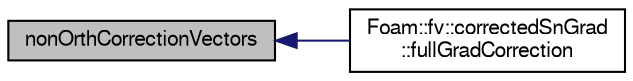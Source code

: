 digraph "nonOrthCorrectionVectors"
{
  bgcolor="transparent";
  edge [fontname="FreeSans",fontsize="10",labelfontname="FreeSans",labelfontsize="10"];
  node [fontname="FreeSans",fontsize="10",shape=record];
  rankdir="LR";
  Node1 [label="nonOrthCorrectionVectors",height=0.2,width=0.4,color="black", fillcolor="grey75", style="filled" fontcolor="black"];
  Node1 -> Node2 [dir="back",color="midnightblue",fontsize="10",style="solid",fontname="FreeSans"];
  Node2 [label="Foam::fv::correctedSnGrad\l::fullGradCorrection",height=0.2,width=0.4,color="black",URL="$a00390.html#a1d818a559677e63f3aa628f1787133ce",tooltip="Return the explicit correction to the correctedSnGrad. "];
}
